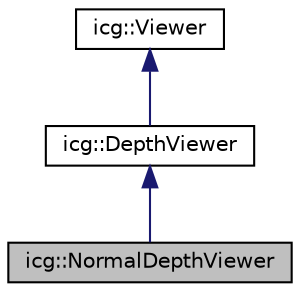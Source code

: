 digraph "icg::NormalDepthViewer"
{
 // LATEX_PDF_SIZE
  edge [fontname="Helvetica",fontsize="10",labelfontname="Helvetica",labelfontsize="10"];
  node [fontname="Helvetica",fontsize="10",shape=record];
  Node1 [label="icg::NormalDepthViewer",height=0.2,width=0.4,color="black", fillcolor="grey75", style="filled", fontcolor="black",tooltip="Viewer that overlays normalized depth images from a DepthCamera with normal renderings based on the g..."];
  Node2 -> Node1 [dir="back",color="midnightblue",fontsize="10",style="solid",fontname="Helvetica"];
  Node2 [label="icg::DepthViewer",height=0.2,width=0.4,color="black", fillcolor="white", style="filled",URL="$classicg_1_1DepthViewer.html",tooltip="Abstract Viewer class that defines a depth viewer that normalizes images between a set minimum and ma..."];
  Node3 -> Node2 [dir="back",color="midnightblue",fontsize="10",style="solid",fontname="Helvetica"];
  Node3 [label="icg::Viewer",height=0.2,width=0.4,color="black", fillcolor="white", style="filled",URL="$classicg_1_1Viewer.html",tooltip="Abstract class that defines a viewer and functionality to view and save images."];
}
